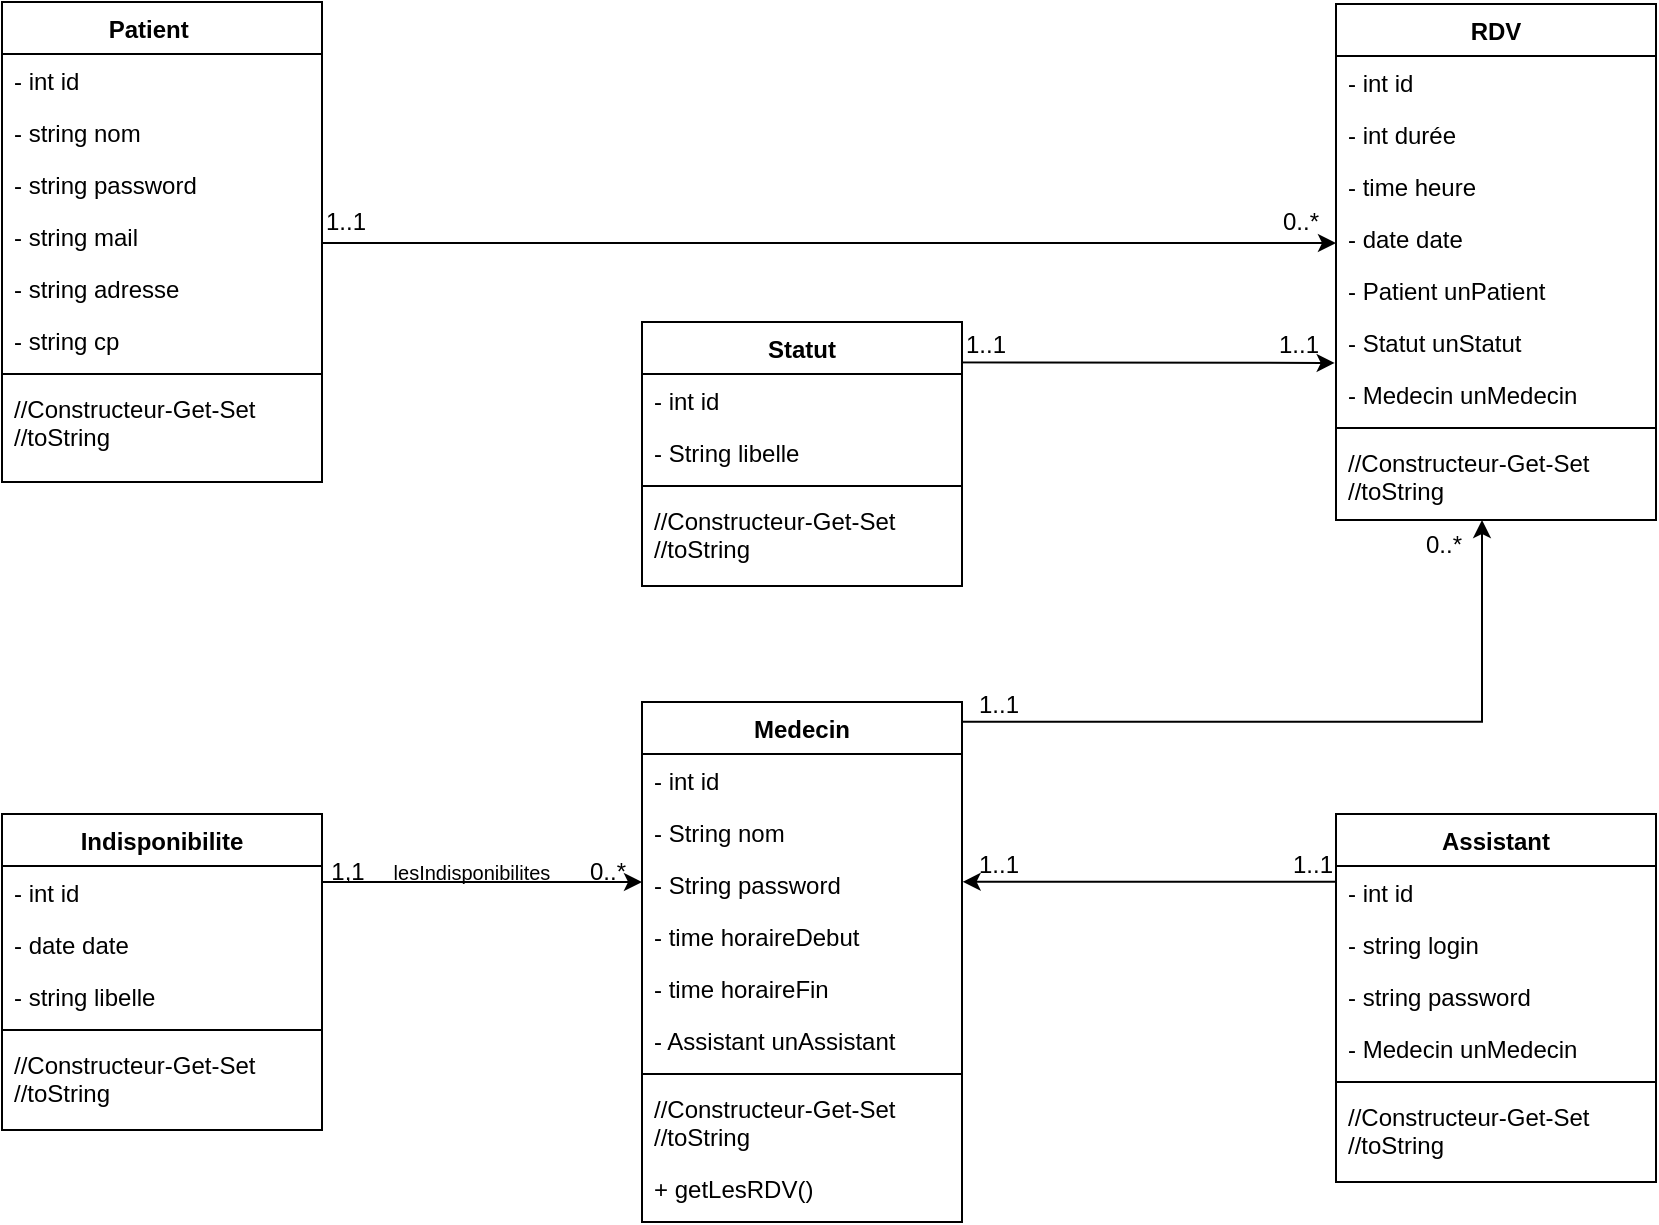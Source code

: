 <mxfile version="20.5.3" type="google"><diagram id="C5RBs43oDa-KdzZeNtuy" name="Page-1"><mxGraphModel grid="1" page="1" gridSize="10" guides="1" tooltips="1" connect="1" arrows="1" fold="1" pageScale="1" pageWidth="827" pageHeight="1169" math="0" shadow="0"><root><mxCell id="WIyWlLk6GJQsqaUBKTNV-0"/><mxCell id="WIyWlLk6GJQsqaUBKTNV-1" parent="WIyWlLk6GJQsqaUBKTNV-0"/><mxCell id="zkfFHV4jXpPFQw0GAbJ--0" value="Patient    " style="swimlane;fontStyle=1;align=center;verticalAlign=top;childLayout=stackLayout;horizontal=1;startSize=26;horizontalStack=0;resizeParent=1;resizeLast=0;collapsible=1;marginBottom=0;rounded=0;shadow=0;strokeWidth=1;" vertex="1" parent="WIyWlLk6GJQsqaUBKTNV-1"><mxGeometry y="40" width="160" height="240" as="geometry"><mxRectangle x="230" y="140" width="160" height="26" as="alternateBounds"/></mxGeometry></mxCell><mxCell id="n5cH8eKm1xDVDQ-WDaSa-9" value="- int id" style="text;strokeColor=none;fillColor=none;align=left;verticalAlign=top;spacingLeft=4;spacingRight=4;overflow=hidden;rotatable=0;points=[[0,0.5],[1,0.5]];portConstraint=eastwest;" vertex="1" parent="zkfFHV4jXpPFQw0GAbJ--0"><mxGeometry y="26" width="160" height="26" as="geometry"/></mxCell><mxCell id="A08CKqPGb09iFwtnkCTF-4" value="- string nom" style="text;strokeColor=none;fillColor=none;align=left;verticalAlign=top;spacingLeft=4;spacingRight=4;overflow=hidden;rotatable=0;points=[[0,0.5],[1,0.5]];portConstraint=eastwest;" vertex="1" parent="zkfFHV4jXpPFQw0GAbJ--0"><mxGeometry y="52" width="160" height="26" as="geometry"/></mxCell><mxCell id="A08CKqPGb09iFwtnkCTF-7" value="- string password" style="text;strokeColor=none;fillColor=none;align=left;verticalAlign=top;spacingLeft=4;spacingRight=4;overflow=hidden;rotatable=0;points=[[0,0.5],[1,0.5]];portConstraint=eastwest;" vertex="1" parent="zkfFHV4jXpPFQw0GAbJ--0"><mxGeometry y="78" width="160" height="26" as="geometry"/></mxCell><mxCell id="A08CKqPGb09iFwtnkCTF-6" value="- string mail&#xA;&#xA;" style="text;strokeColor=none;fillColor=none;align=left;verticalAlign=top;spacingLeft=4;spacingRight=4;overflow=hidden;rotatable=0;points=[[0,0.5],[1,0.5]];portConstraint=eastwest;" vertex="1" parent="zkfFHV4jXpPFQw0GAbJ--0"><mxGeometry y="104" width="160" height="26" as="geometry"/></mxCell><mxCell id="A08CKqPGb09iFwtnkCTF-5" value="- string adresse" style="text;strokeColor=none;fillColor=none;align=left;verticalAlign=top;spacingLeft=4;spacingRight=4;overflow=hidden;rotatable=0;points=[[0,0.5],[1,0.5]];portConstraint=eastwest;" vertex="1" parent="zkfFHV4jXpPFQw0GAbJ--0"><mxGeometry y="130" width="160" height="26" as="geometry"/></mxCell><mxCell id="n5cH8eKm1xDVDQ-WDaSa-10" value="- string cp" style="text;strokeColor=none;fillColor=none;align=left;verticalAlign=top;spacingLeft=4;spacingRight=4;overflow=hidden;rotatable=0;points=[[0,0.5],[1,0.5]];portConstraint=eastwest;" vertex="1" parent="zkfFHV4jXpPFQw0GAbJ--0"><mxGeometry y="156" width="160" height="26" as="geometry"/></mxCell><mxCell id="zkfFHV4jXpPFQw0GAbJ--4" value="" style="line;html=1;strokeWidth=1;align=left;verticalAlign=middle;spacingTop=-1;spacingLeft=3;spacingRight=3;rotatable=0;labelPosition=right;points=[];portConstraint=eastwest;" vertex="1" parent="zkfFHV4jXpPFQw0GAbJ--0"><mxGeometry y="182" width="160" height="8" as="geometry"/></mxCell><mxCell id="zkfFHV4jXpPFQw0GAbJ--5" value="//Constructeur-Get-Set&#xA;//toString" style="text;align=left;verticalAlign=top;spacingLeft=4;spacingRight=4;overflow=hidden;rotatable=0;points=[[0,0.5],[1,0.5]];portConstraint=eastwest;" vertex="1" parent="zkfFHV4jXpPFQw0GAbJ--0"><mxGeometry y="190" width="160" height="50" as="geometry"/></mxCell><mxCell id="zkfFHV4jXpPFQw0GAbJ--17" value="RDV" style="swimlane;fontStyle=1;align=center;verticalAlign=top;childLayout=stackLayout;horizontal=1;startSize=26;horizontalStack=0;resizeParent=1;resizeLast=0;collapsible=1;marginBottom=0;rounded=0;shadow=0;strokeWidth=1;" vertex="1" parent="WIyWlLk6GJQsqaUBKTNV-1"><mxGeometry x="667" y="41" width="160" height="258" as="geometry"><mxRectangle x="550" y="140" width="160" height="26" as="alternateBounds"/></mxGeometry></mxCell><mxCell id="n5cH8eKm1xDVDQ-WDaSa-14" value="- int id" style="text;strokeColor=none;fillColor=none;align=left;verticalAlign=top;spacingLeft=4;spacingRight=4;overflow=hidden;rotatable=0;points=[[0,0.5],[1,0.5]];portConstraint=eastwest;" vertex="1" parent="zkfFHV4jXpPFQw0GAbJ--17"><mxGeometry y="26" width="160" height="26" as="geometry"/></mxCell><mxCell id="A08CKqPGb09iFwtnkCTF-10" value="- int durée" style="text;strokeColor=none;fillColor=none;align=left;verticalAlign=top;spacingLeft=4;spacingRight=4;overflow=hidden;rotatable=0;points=[[0,0.5],[1,0.5]];portConstraint=eastwest;" vertex="1" parent="zkfFHV4jXpPFQw0GAbJ--17"><mxGeometry y="52" width="160" height="26" as="geometry"/></mxCell><mxCell id="A08CKqPGb09iFwtnkCTF-9" value="- time heure" style="text;strokeColor=none;fillColor=none;align=left;verticalAlign=top;spacingLeft=4;spacingRight=4;overflow=hidden;rotatable=0;points=[[0,0.5],[1,0.5]];portConstraint=eastwest;" vertex="1" parent="zkfFHV4jXpPFQw0GAbJ--17"><mxGeometry y="78" width="160" height="26" as="geometry"/></mxCell><mxCell id="A08CKqPGb09iFwtnkCTF-8" value="- date date" style="text;strokeColor=none;fillColor=none;align=left;verticalAlign=top;spacingLeft=4;spacingRight=4;overflow=hidden;rotatable=0;points=[[0,0.5],[1,0.5]];portConstraint=eastwest;" vertex="1" parent="zkfFHV4jXpPFQw0GAbJ--17"><mxGeometry y="104" width="160" height="26" as="geometry"/></mxCell><mxCell id="n5cH8eKm1xDVDQ-WDaSa-26" value="- Patient unPatient" style="text;strokeColor=none;fillColor=none;align=left;verticalAlign=top;spacingLeft=4;spacingRight=4;overflow=hidden;rotatable=0;points=[[0,0.5],[1,0.5]];portConstraint=eastwest;" vertex="1" parent="zkfFHV4jXpPFQw0GAbJ--17"><mxGeometry y="130" width="160" height="26" as="geometry"/></mxCell><mxCell id="n5cH8eKm1xDVDQ-WDaSa-28" value="- Statut unStatut" style="text;strokeColor=none;fillColor=none;align=left;verticalAlign=top;spacingLeft=4;spacingRight=4;overflow=hidden;rotatable=0;points=[[0,0.5],[1,0.5]];portConstraint=eastwest;" vertex="1" parent="zkfFHV4jXpPFQw0GAbJ--17"><mxGeometry y="156" width="160" height="26" as="geometry"/></mxCell><mxCell id="n5cH8eKm1xDVDQ-WDaSa-27" value="- Medecin unMedecin" style="text;strokeColor=none;fillColor=none;align=left;verticalAlign=top;spacingLeft=4;spacingRight=4;overflow=hidden;rotatable=0;points=[[0,0.5],[1,0.5]];portConstraint=eastwest;" vertex="1" parent="zkfFHV4jXpPFQw0GAbJ--17"><mxGeometry y="182" width="160" height="26" as="geometry"/></mxCell><mxCell id="zkfFHV4jXpPFQw0GAbJ--23" value="" style="line;html=1;strokeWidth=1;align=left;verticalAlign=middle;spacingTop=-1;spacingLeft=3;spacingRight=3;rotatable=0;labelPosition=right;points=[];portConstraint=eastwest;" vertex="1" parent="zkfFHV4jXpPFQw0GAbJ--17"><mxGeometry y="208" width="160" height="8" as="geometry"/></mxCell><mxCell id="Kv6O4DAWFpczaAKpyoCX-45" value="//Constructeur-Get-Set&#xA;//toString" style="text;align=left;verticalAlign=top;spacingLeft=4;spacingRight=4;overflow=hidden;rotatable=0;points=[[0,0.5],[1,0.5]];portConstraint=eastwest;" vertex="1" parent="zkfFHV4jXpPFQw0GAbJ--17"><mxGeometry y="216" width="160" height="42" as="geometry"/></mxCell><mxCell id="zkfFHV4jXpPFQw0GAbJ--26" value="" style="endArrow=classic;shadow=0;strokeWidth=1;rounded=0;endFill=1;edgeStyle=elbowEdgeStyle;elbow=vertical;" edge="1" parent="WIyWlLk6GJQsqaUBKTNV-1" source="zkfFHV4jXpPFQw0GAbJ--0" target="zkfFHV4jXpPFQw0GAbJ--17"><mxGeometry x="0.5" y="41" relative="1" as="geometry"><mxPoint x="380" y="192" as="sourcePoint"/><mxPoint x="540" y="192" as="targetPoint"/><mxPoint x="-40" y="32" as="offset"/></mxGeometry></mxCell><mxCell id="zkfFHV4jXpPFQw0GAbJ--27" value="1..1" style="resizable=0;align=left;verticalAlign=bottom;labelBackgroundColor=none;fontSize=12;" connectable="0" vertex="1" parent="zkfFHV4jXpPFQw0GAbJ--26"><mxGeometry x="-1" relative="1" as="geometry"><mxPoint y="-2" as="offset"/></mxGeometry></mxCell><mxCell id="zkfFHV4jXpPFQw0GAbJ--28" value="0..*" style="resizable=0;align=right;verticalAlign=bottom;labelBackgroundColor=none;fontSize=12;" connectable="0" vertex="1" parent="zkfFHV4jXpPFQw0GAbJ--26"><mxGeometry x="1" relative="1" as="geometry"><mxPoint x="-7" y="-2" as="offset"/></mxGeometry></mxCell><mxCell id="Kv6O4DAWFpczaAKpyoCX-0" value="Medecin" style="swimlane;fontStyle=1;align=center;verticalAlign=top;childLayout=stackLayout;horizontal=1;startSize=26;horizontalStack=0;resizeParent=1;resizeLast=0;collapsible=1;marginBottom=0;rounded=0;shadow=0;strokeWidth=1;" vertex="1" parent="WIyWlLk6GJQsqaUBKTNV-1"><mxGeometry x="320" y="390" width="160" height="260" as="geometry"><mxRectangle x="550" y="140" width="160" height="26" as="alternateBounds"/></mxGeometry></mxCell><mxCell id="n5cH8eKm1xDVDQ-WDaSa-11" value="- int id" style="text;strokeColor=none;fillColor=none;align=left;verticalAlign=top;spacingLeft=4;spacingRight=4;overflow=hidden;rotatable=0;points=[[0,0.5],[1,0.5]];portConstraint=eastwest;" vertex="1" parent="Kv6O4DAWFpczaAKpyoCX-0"><mxGeometry y="26" width="160" height="26" as="geometry"/></mxCell><mxCell id="Kv6O4DAWFpczaAKpyoCX-2" value="- String nom" style="text;strokeColor=none;fillColor=none;align=left;verticalAlign=top;spacingLeft=4;spacingRight=4;overflow=hidden;rotatable=0;points=[[0,0.5],[1,0.5]];portConstraint=eastwest;" vertex="1" parent="Kv6O4DAWFpczaAKpyoCX-0"><mxGeometry y="52" width="160" height="26" as="geometry"/></mxCell><mxCell id="Kv6O4DAWFpczaAKpyoCX-3" value="- String password" style="text;strokeColor=none;fillColor=none;align=left;verticalAlign=top;spacingLeft=4;spacingRight=4;overflow=hidden;rotatable=0;points=[[0,0.5],[1,0.5]];portConstraint=eastwest;" vertex="1" parent="Kv6O4DAWFpczaAKpyoCX-0"><mxGeometry y="78" width="160" height="26" as="geometry"/></mxCell><mxCell id="n5cH8eKm1xDVDQ-WDaSa-19" value="- time horaireDebut" style="text;strokeColor=none;fillColor=none;align=left;verticalAlign=top;spacingLeft=4;spacingRight=4;overflow=hidden;rotatable=0;points=[[0,0.5],[1,0.5]];portConstraint=eastwest;" vertex="1" parent="Kv6O4DAWFpczaAKpyoCX-0"><mxGeometry y="104" width="160" height="26" as="geometry"/></mxCell><mxCell id="n5cH8eKm1xDVDQ-WDaSa-18" value="- time horaireFin" style="text;strokeColor=none;fillColor=none;align=left;verticalAlign=top;spacingLeft=4;spacingRight=4;overflow=hidden;rotatable=0;points=[[0,0.5],[1,0.5]];portConstraint=eastwest;" vertex="1" parent="Kv6O4DAWFpczaAKpyoCX-0"><mxGeometry y="130" width="160" height="26" as="geometry"/></mxCell><mxCell id="n5cH8eKm1xDVDQ-WDaSa-25" value="- Assistant unAssistant" style="text;strokeColor=none;fillColor=none;align=left;verticalAlign=top;spacingLeft=4;spacingRight=4;overflow=hidden;rotatable=0;points=[[0,0.5],[1,0.5]];portConstraint=eastwest;" vertex="1" parent="Kv6O4DAWFpczaAKpyoCX-0"><mxGeometry y="156" width="160" height="26" as="geometry"/></mxCell><mxCell id="Kv6O4DAWFpczaAKpyoCX-4" value="" style="line;html=1;strokeWidth=1;align=left;verticalAlign=middle;spacingTop=-1;spacingLeft=3;spacingRight=3;rotatable=0;labelPosition=right;points=[];portConstraint=eastwest;" vertex="1" parent="Kv6O4DAWFpczaAKpyoCX-0"><mxGeometry y="182" width="160" height="8" as="geometry"/></mxCell><mxCell id="Kv6O4DAWFpczaAKpyoCX-44" value="//Constructeur-Get-Set&#xA;//toString" style="text;align=left;verticalAlign=top;spacingLeft=4;spacingRight=4;overflow=hidden;rotatable=0;points=[[0,0.5],[1,0.5]];portConstraint=eastwest;" vertex="1" parent="Kv6O4DAWFpczaAKpyoCX-0"><mxGeometry y="190" width="160" height="40" as="geometry"/></mxCell><mxCell id="Kv6O4DAWFpczaAKpyoCX-70" value="+ getLesRDV()&#xA;" style="text;align=left;verticalAlign=top;spacingLeft=4;spacingRight=4;overflow=hidden;rotatable=0;points=[[0,0.5],[1,0.5]];portConstraint=eastwest;" vertex="1" parent="Kv6O4DAWFpczaAKpyoCX-0"><mxGeometry y="230" width="160" height="24" as="geometry"/></mxCell><mxCell id="Kv6O4DAWFpczaAKpyoCX-8" value="1..1" style="resizable=0;align=right;verticalAlign=bottom;labelBackgroundColor=none;fontSize=12;" connectable="0" vertex="1" parent="WIyWlLk6GJQsqaUBKTNV-1"><mxGeometry x="509.995" y="399.998" as="geometry"/></mxCell><mxCell id="Kv6O4DAWFpczaAKpyoCX-9" value="0..*" style="resizable=0;align=left;verticalAlign=bottom;labelBackgroundColor=none;fontSize=12;direction=west;" connectable="0" vertex="1" parent="WIyWlLk6GJQsqaUBKTNV-1"><mxGeometry x="710" y="319.998" as="geometry"/></mxCell><mxCell id="Kv6O4DAWFpczaAKpyoCX-10" value="Assistant" style="swimlane;fontStyle=1;align=center;verticalAlign=top;childLayout=stackLayout;horizontal=1;startSize=26;horizontalStack=0;resizeParent=1;resizeLast=0;collapsible=1;marginBottom=0;rounded=0;shadow=0;strokeWidth=1;" vertex="1" parent="WIyWlLk6GJQsqaUBKTNV-1"><mxGeometry x="667" y="446" width="160" height="184" as="geometry"><mxRectangle x="550" y="140" width="160" height="26" as="alternateBounds"/></mxGeometry></mxCell><mxCell id="n5cH8eKm1xDVDQ-WDaSa-12" value="- int id" style="text;strokeColor=none;fillColor=none;align=left;verticalAlign=top;spacingLeft=4;spacingRight=4;overflow=hidden;rotatable=0;points=[[0,0.5],[1,0.5]];portConstraint=eastwest;" vertex="1" parent="Kv6O4DAWFpczaAKpyoCX-10"><mxGeometry y="26" width="160" height="26" as="geometry"/></mxCell><mxCell id="Kv6O4DAWFpczaAKpyoCX-27" value="- string login" style="text;strokeColor=none;fillColor=none;align=left;verticalAlign=top;spacingLeft=4;spacingRight=4;overflow=hidden;rotatable=0;points=[[0,0.5],[1,0.5]];portConstraint=eastwest;" vertex="1" parent="Kv6O4DAWFpczaAKpyoCX-10"><mxGeometry y="52" width="160" height="26" as="geometry"/></mxCell><mxCell id="Kv6O4DAWFpczaAKpyoCX-28" value="- string password" style="text;strokeColor=none;fillColor=none;align=left;verticalAlign=top;spacingLeft=4;spacingRight=4;overflow=hidden;rotatable=0;points=[[0,0.5],[1,0.5]];portConstraint=eastwest;" vertex="1" parent="Kv6O4DAWFpczaAKpyoCX-10"><mxGeometry y="78" width="160" height="26" as="geometry"/></mxCell><mxCell id="Kv6O4DAWFpczaAKpyoCX-69" value="- Medecin unMedecin" style="text;strokeColor=none;fillColor=none;align=left;verticalAlign=top;spacingLeft=4;spacingRight=4;overflow=hidden;rotatable=0;points=[[0,0.5],[1,0.5]];portConstraint=eastwest;" vertex="1" parent="Kv6O4DAWFpczaAKpyoCX-10"><mxGeometry y="104" width="160" height="26" as="geometry"/></mxCell><mxCell id="Kv6O4DAWFpczaAKpyoCX-14" value="" style="line;html=1;strokeWidth=1;align=left;verticalAlign=middle;spacingTop=-1;spacingLeft=3;spacingRight=3;rotatable=0;labelPosition=right;points=[];portConstraint=eastwest;" vertex="1" parent="Kv6O4DAWFpczaAKpyoCX-10"><mxGeometry y="130" width="160" height="8" as="geometry"/></mxCell><mxCell id="Kv6O4DAWFpczaAKpyoCX-43" value="//Constructeur-Get-Set&#xA;//toString" style="text;align=left;verticalAlign=top;spacingLeft=4;spacingRight=4;overflow=hidden;rotatable=0;points=[[0,0.5],[1,0.5]];portConstraint=eastwest;" vertex="1" parent="Kv6O4DAWFpczaAKpyoCX-10"><mxGeometry y="138" width="160" height="46" as="geometry"/></mxCell><mxCell id="Kv6O4DAWFpczaAKpyoCX-36" style="edgeStyle=orthogonalEdgeStyle;rounded=0;orthogonalLoop=1;jettySize=auto;html=1;exitX=0.992;exitY=-0.027;exitDx=0;exitDy=0;endArrow=classic;endFill=1;exitPerimeter=0;entryX=-0.004;entryY=0.903;entryDx=0;entryDy=0;entryPerimeter=0;" edge="1" parent="WIyWlLk6GJQsqaUBKTNV-1" source="n5cH8eKm1xDVDQ-WDaSa-13" target="n5cH8eKm1xDVDQ-WDaSa-28"><mxGeometry relative="1" as="geometry"><mxPoint x="665" y="220" as="targetPoint"/><Array as="points"><mxPoint x="399" y="220"/><mxPoint x="666" y="220"/></Array></mxGeometry></mxCell><mxCell id="n5cH8eKm1xDVDQ-WDaSa-3" value="Indisponibilite" style="swimlane;fontStyle=1;align=center;verticalAlign=top;childLayout=stackLayout;horizontal=1;startSize=26;horizontalStack=0;resizeParent=1;resizeParentMax=0;resizeLast=0;collapsible=1;marginBottom=0;" vertex="1" parent="WIyWlLk6GJQsqaUBKTNV-1"><mxGeometry y="446" width="160" height="158" as="geometry"/></mxCell><mxCell id="n5cH8eKm1xDVDQ-WDaSa-4" value="- int id" style="text;strokeColor=none;fillColor=none;align=left;verticalAlign=top;spacingLeft=4;spacingRight=4;overflow=hidden;rotatable=0;points=[[0,0.5],[1,0.5]];portConstraint=eastwest;" vertex="1" parent="n5cH8eKm1xDVDQ-WDaSa-3"><mxGeometry y="26" width="160" height="26" as="geometry"/></mxCell><mxCell id="n5cH8eKm1xDVDQ-WDaSa-7" value="- date date" style="text;strokeColor=none;fillColor=none;align=left;verticalAlign=top;spacingLeft=4;spacingRight=4;overflow=hidden;rotatable=0;points=[[0,0.5],[1,0.5]];portConstraint=eastwest;" vertex="1" parent="n5cH8eKm1xDVDQ-WDaSa-3"><mxGeometry y="52" width="160" height="26" as="geometry"/></mxCell><mxCell id="n5cH8eKm1xDVDQ-WDaSa-8" value="- string libelle" style="text;strokeColor=none;fillColor=none;align=left;verticalAlign=top;spacingLeft=4;spacingRight=4;overflow=hidden;rotatable=0;points=[[0,0.5],[1,0.5]];portConstraint=eastwest;" vertex="1" parent="n5cH8eKm1xDVDQ-WDaSa-3"><mxGeometry y="78" width="160" height="26" as="geometry"/></mxCell><mxCell id="n5cH8eKm1xDVDQ-WDaSa-5" value="" style="line;strokeWidth=1;fillColor=none;align=left;verticalAlign=middle;spacingTop=-1;spacingLeft=3;spacingRight=3;rotatable=0;labelPosition=right;points=[];portConstraint=eastwest;strokeColor=inherit;" vertex="1" parent="n5cH8eKm1xDVDQ-WDaSa-3"><mxGeometry y="104" width="160" height="8" as="geometry"/></mxCell><mxCell id="Kv6O4DAWFpczaAKpyoCX-42" value="//Constructeur-Get-Set&#xA;//toString" style="text;align=left;verticalAlign=top;spacingLeft=4;spacingRight=4;overflow=hidden;rotatable=0;points=[[0,0.5],[1,0.5]];portConstraint=eastwest;" vertex="1" parent="n5cH8eKm1xDVDQ-WDaSa-3"><mxGeometry y="112" width="160" height="46" as="geometry"/></mxCell><mxCell id="Kv6O4DAWFpczaAKpyoCX-29" value="Statut" style="swimlane;fontStyle=1;align=center;verticalAlign=top;childLayout=stackLayout;horizontal=1;startSize=26;horizontalStack=0;resizeParent=1;resizeLast=0;collapsible=1;marginBottom=0;rounded=0;shadow=0;strokeWidth=1;" vertex="1" parent="WIyWlLk6GJQsqaUBKTNV-1"><mxGeometry x="320" y="200" width="160" height="132" as="geometry"><mxRectangle x="230" y="140" width="160" height="26" as="alternateBounds"/></mxGeometry></mxCell><mxCell id="n5cH8eKm1xDVDQ-WDaSa-13" value="- int id" style="text;strokeColor=none;fillColor=none;align=left;verticalAlign=top;spacingLeft=4;spacingRight=4;overflow=hidden;rotatable=0;points=[[0,0.5],[1,0.5]];portConstraint=eastwest;" vertex="1" parent="Kv6O4DAWFpczaAKpyoCX-29"><mxGeometry y="26" width="160" height="26" as="geometry"/></mxCell><mxCell id="Kv6O4DAWFpczaAKpyoCX-30" value="- String libelle" style="text;strokeColor=none;fillColor=none;align=left;verticalAlign=top;spacingLeft=4;spacingRight=4;overflow=hidden;rotatable=0;points=[[0,0.5],[1,0.5]];portConstraint=eastwest;" vertex="1" parent="Kv6O4DAWFpczaAKpyoCX-29"><mxGeometry y="52" width="160" height="26" as="geometry"/></mxCell><mxCell id="Kv6O4DAWFpczaAKpyoCX-34" value="" style="line;html=1;strokeWidth=1;align=left;verticalAlign=middle;spacingTop=-1;spacingLeft=3;spacingRight=3;rotatable=0;labelPosition=right;points=[];portConstraint=eastwest;" vertex="1" parent="Kv6O4DAWFpczaAKpyoCX-29"><mxGeometry y="78" width="160" height="8" as="geometry"/></mxCell><mxCell id="Kv6O4DAWFpczaAKpyoCX-41" value="//Constructeur-Get-Set&#xA;//toString" style="text;align=left;verticalAlign=top;spacingLeft=4;spacingRight=4;overflow=hidden;rotatable=0;points=[[0,0.5],[1,0.5]];portConstraint=eastwest;" vertex="1" parent="Kv6O4DAWFpczaAKpyoCX-29"><mxGeometry y="86" width="160" height="46" as="geometry"/></mxCell><mxCell id="Kv6O4DAWFpczaAKpyoCX-37" value="1..1" style="resizable=0;align=left;verticalAlign=bottom;labelBackgroundColor=none;fontSize=12;direction=south;" connectable="0" vertex="1" parent="WIyWlLk6GJQsqaUBKTNV-1"><mxGeometry x="480" y="220.003" as="geometry"/></mxCell><mxCell id="Kv6O4DAWFpczaAKpyoCX-39" value="1..1" style="resizable=0;align=right;verticalAlign=bottom;labelBackgroundColor=none;fontSize=12;" connectable="0" vertex="1" parent="WIyWlLk6GJQsqaUBKTNV-1"><mxGeometry x="660" y="220.003" as="geometry"/></mxCell><mxCell id="n5cH8eKm1xDVDQ-WDaSa-17" style="edgeStyle=orthogonalEdgeStyle;rounded=0;orthogonalLoop=1;jettySize=auto;html=1;exitX=1;exitY=0.038;exitDx=0;exitDy=0;exitPerimeter=0;" edge="1" parent="WIyWlLk6GJQsqaUBKTNV-1" source="Kv6O4DAWFpczaAKpyoCX-0" target="Kv6O4DAWFpczaAKpyoCX-45"><mxGeometry relative="1" as="geometry"><Array as="points"><mxPoint x="740" y="400"/></Array><mxPoint x="750" y="310" as="targetPoint"/></mxGeometry></mxCell><mxCell id="Kv6O4DAWFpczaAKpyoCX-46" style="edgeStyle=orthogonalEdgeStyle;rounded=0;orthogonalLoop=1;jettySize=auto;html=1;endArrow=classic;endFill=1;movable=1;resizable=1;rotatable=1;deletable=1;editable=1;connectable=1;" edge="1" parent="WIyWlLk6GJQsqaUBKTNV-1" source="n5cH8eKm1xDVDQ-WDaSa-4"><mxGeometry relative="1" as="geometry"><mxPoint x="320" y="480" as="targetPoint"/><Array as="points"><mxPoint x="320" y="480"/></Array><mxPoint x="178.571" y="490" as="sourcePoint"/></mxGeometry></mxCell><mxCell id="n5cH8eKm1xDVDQ-WDaSa-30" value="&lt;font style=&quot;font-size: 10px;&quot;&gt;lesIndisponibilites&lt;/font&gt;" style="text;html=1;strokeColor=none;fillColor=none;align=center;verticalAlign=middle;whiteSpace=wrap;rounded=0;movable=1;resizable=1;rotatable=1;deletable=1;editable=1;connectable=1;" vertex="1" parent="WIyWlLk6GJQsqaUBKTNV-1"><mxGeometry x="190" y="470" width="90" height="10" as="geometry"/></mxCell><mxCell id="Kv6O4DAWFpczaAKpyoCX-47" value="1,1" style="text;html=1;strokeColor=none;fillColor=none;align=center;verticalAlign=middle;whiteSpace=wrap;rounded=0;movable=1;resizable=1;rotatable=1;deletable=1;editable=1;connectable=1;" vertex="1" parent="WIyWlLk6GJQsqaUBKTNV-1"><mxGeometry x="160" y="460" width="25.714" height="30" as="geometry"/></mxCell><mxCell id="Kv6O4DAWFpczaAKpyoCX-48" value="0..*" style="text;html=1;strokeColor=none;fillColor=none;align=center;verticalAlign=middle;whiteSpace=wrap;rounded=0;movable=1;resizable=1;rotatable=1;deletable=1;editable=1;connectable=1;" vertex="1" parent="WIyWlLk6GJQsqaUBKTNV-1"><mxGeometry x="289.996" y="460" width="25.714" height="30" as="geometry"/></mxCell><mxCell id="Kv6O4DAWFpczaAKpyoCX-78" style="edgeStyle=orthogonalEdgeStyle;rounded=0;orthogonalLoop=1;jettySize=auto;html=1;exitX=0;exitY=0.5;exitDx=0;exitDy=0;entryX=1.002;entryY=0.458;entryDx=0;entryDy=0;entryPerimeter=0;endArrow=classic;endFill=1;" edge="1" parent="WIyWlLk6GJQsqaUBKTNV-1" source="n5cH8eKm1xDVDQ-WDaSa-12" target="Kv6O4DAWFpczaAKpyoCX-3"><mxGeometry relative="1" as="geometry"><Array as="points"><mxPoint x="667" y="480"/></Array></mxGeometry></mxCell><mxCell id="Kv6O4DAWFpczaAKpyoCX-79" value="1..1" style="resizable=0;align=right;verticalAlign=bottom;labelBackgroundColor=none;fontSize=12;" connectable="0" vertex="1" parent="WIyWlLk6GJQsqaUBKTNV-1"><mxGeometry x="509.995" y="479.998" as="geometry"/></mxCell><mxCell id="Kv6O4DAWFpczaAKpyoCX-80" value="1..1" style="resizable=0;align=right;verticalAlign=bottom;labelBackgroundColor=none;fontSize=12;" connectable="0" vertex="1" parent="WIyWlLk6GJQsqaUBKTNV-1"><mxGeometry x="666.995" y="479.998" as="geometry"/></mxCell></root></mxGraphModel></diagram></mxfile>